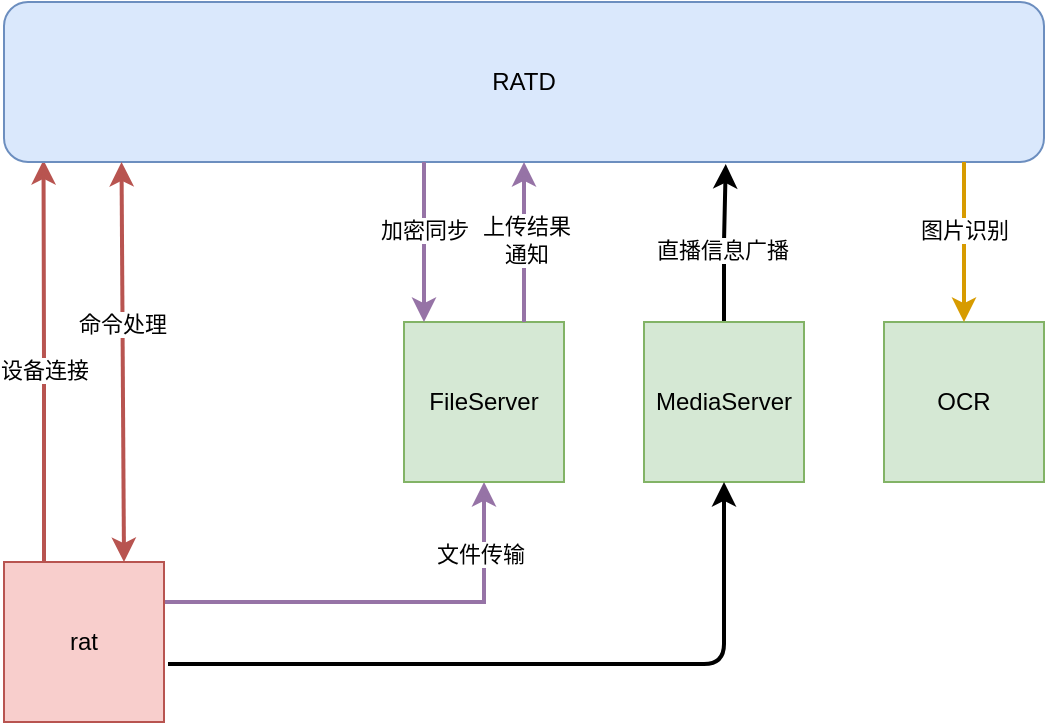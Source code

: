 <mxfile version="15.0.6" type="github">
  <diagram id="GR8ITqk0_nQ_17DC2mM3" name="第 1 页">
    <mxGraphModel dx="946" dy="619" grid="1" gridSize="10" guides="1" tooltips="1" connect="1" arrows="1" fold="1" page="1" pageScale="1" pageWidth="827" pageHeight="1169" math="0" shadow="0">
      <root>
        <mxCell id="0" />
        <mxCell id="1" parent="0" />
        <mxCell id="RpOicTaBDRD9k7s_wi3x-14" style="edgeStyle=orthogonalEdgeStyle;rounded=0;orthogonalLoop=1;jettySize=auto;html=1;entryX=0.5;entryY=1;entryDx=0;entryDy=0;fillColor=#e1d5e7;strokeColor=#9673a6;strokeWidth=2;exitX=1;exitY=0.25;exitDx=0;exitDy=0;" edge="1" parent="1" source="RpOicTaBDRD9k7s_wi3x-1" target="RpOicTaBDRD9k7s_wi3x-3">
          <mxGeometry relative="1" as="geometry" />
        </mxCell>
        <mxCell id="RpOicTaBDRD9k7s_wi3x-26" value="文件传输" style="edgeLabel;html=1;align=center;verticalAlign=middle;resizable=0;points=[];" vertex="1" connectable="0" parent="RpOicTaBDRD9k7s_wi3x-14">
          <mxGeometry x="0.675" y="2" relative="1" as="geometry">
            <mxPoint as="offset" />
          </mxGeometry>
        </mxCell>
        <mxCell id="RpOicTaBDRD9k7s_wi3x-16" style="edgeStyle=orthogonalEdgeStyle;rounded=0;orthogonalLoop=1;jettySize=auto;html=1;exitX=0.25;exitY=0;exitDx=0;exitDy=0;entryX=0.038;entryY=0.988;entryDx=0;entryDy=0;entryPerimeter=0;fillColor=#f8cecc;strokeColor=#b85450;strokeWidth=2;" edge="1" parent="1" source="RpOicTaBDRD9k7s_wi3x-1" target="RpOicTaBDRD9k7s_wi3x-6">
          <mxGeometry relative="1" as="geometry">
            <mxPoint x="160" y="440" as="targetPoint" />
          </mxGeometry>
        </mxCell>
        <mxCell id="RpOicTaBDRD9k7s_wi3x-18" value="设备连接" style="edgeLabel;html=1;align=center;verticalAlign=middle;resizable=0;points=[];" vertex="1" connectable="0" parent="RpOicTaBDRD9k7s_wi3x-16">
          <mxGeometry x="-0.042" relative="1" as="geometry">
            <mxPoint as="offset" />
          </mxGeometry>
        </mxCell>
        <mxCell id="RpOicTaBDRD9k7s_wi3x-1" value="rat" style="whiteSpace=wrap;html=1;aspect=fixed;fillColor=#f8cecc;strokeColor=#b85450;" vertex="1" parent="1">
          <mxGeometry x="140" y="630" width="80" height="80" as="geometry" />
        </mxCell>
        <mxCell id="RpOicTaBDRD9k7s_wi3x-3" value="FileServer" style="whiteSpace=wrap;html=1;aspect=fixed;fillColor=#d5e8d4;strokeColor=#82b366;" vertex="1" parent="1">
          <mxGeometry x="340" y="510" width="80" height="80" as="geometry" />
        </mxCell>
        <mxCell id="RpOicTaBDRD9k7s_wi3x-23" style="edgeStyle=orthogonalEdgeStyle;rounded=0;orthogonalLoop=1;jettySize=auto;html=1;entryX=0.694;entryY=1.013;entryDx=0;entryDy=0;entryPerimeter=0;strokeWidth=2;" edge="1" parent="1" source="RpOicTaBDRD9k7s_wi3x-4" target="RpOicTaBDRD9k7s_wi3x-6">
          <mxGeometry relative="1" as="geometry">
            <mxPoint x="498" y="434" as="targetPoint" />
          </mxGeometry>
        </mxCell>
        <mxCell id="RpOicTaBDRD9k7s_wi3x-27" value="直播信息广播" style="edgeLabel;html=1;align=center;verticalAlign=middle;resizable=0;points=[];" vertex="1" connectable="0" parent="RpOicTaBDRD9k7s_wi3x-23">
          <mxGeometry x="-0.098" y="1" relative="1" as="geometry">
            <mxPoint as="offset" />
          </mxGeometry>
        </mxCell>
        <mxCell id="RpOicTaBDRD9k7s_wi3x-4" value="MediaServer" style="whiteSpace=wrap;html=1;aspect=fixed;fillColor=#d5e8d4;strokeColor=#82b366;" vertex="1" parent="1">
          <mxGeometry x="460" y="510" width="80" height="80" as="geometry" />
        </mxCell>
        <mxCell id="RpOicTaBDRD9k7s_wi3x-5" value="OCR" style="whiteSpace=wrap;html=1;aspect=fixed;fillColor=#d5e8d4;strokeColor=#82b366;" vertex="1" parent="1">
          <mxGeometry x="580" y="510" width="80" height="80" as="geometry" />
        </mxCell>
        <mxCell id="RpOicTaBDRD9k7s_wi3x-6" value="RATD" style="rounded=1;whiteSpace=wrap;html=1;fillColor=#dae8fc;strokeColor=#6c8ebf;" vertex="1" parent="1">
          <mxGeometry x="140" y="350" width="520" height="80" as="geometry" />
        </mxCell>
        <mxCell id="RpOicTaBDRD9k7s_wi3x-19" value="" style="endArrow=classic;startArrow=classic;html=1;exitX=0.75;exitY=0;exitDx=0;exitDy=0;entryX=0.113;entryY=1;entryDx=0;entryDy=0;entryPerimeter=0;fillColor=#f8cecc;strokeColor=#b85450;strokeWidth=2;" edge="1" parent="1" source="RpOicTaBDRD9k7s_wi3x-1" target="RpOicTaBDRD9k7s_wi3x-6">
          <mxGeometry width="50" height="50" relative="1" as="geometry">
            <mxPoint x="190" y="570" as="sourcePoint" />
            <mxPoint x="240" y="520" as="targetPoint" />
          </mxGeometry>
        </mxCell>
        <mxCell id="RpOicTaBDRD9k7s_wi3x-42" value="命令处理" style="edgeLabel;html=1;align=center;verticalAlign=middle;resizable=0;points=[];" vertex="1" connectable="0" parent="RpOicTaBDRD9k7s_wi3x-19">
          <mxGeometry x="0.19" y="1" relative="1" as="geometry">
            <mxPoint as="offset" />
          </mxGeometry>
        </mxCell>
        <mxCell id="RpOicTaBDRD9k7s_wi3x-22" value="" style="endArrow=classic;html=1;entryX=0.5;entryY=0;entryDx=0;entryDy=0;fillColor=#ffe6cc;strokeColor=#d79b00;strokeWidth=2;" edge="1" parent="1" target="RpOicTaBDRD9k7s_wi3x-5">
          <mxGeometry width="50" height="50" relative="1" as="geometry">
            <mxPoint x="620" y="430" as="sourcePoint" />
            <mxPoint x="650" y="430" as="targetPoint" />
          </mxGeometry>
        </mxCell>
        <mxCell id="RpOicTaBDRD9k7s_wi3x-28" value="图片识别" style="edgeLabel;html=1;align=center;verticalAlign=middle;resizable=0;points=[];" vertex="1" connectable="0" parent="RpOicTaBDRD9k7s_wi3x-22">
          <mxGeometry x="-0.15" relative="1" as="geometry">
            <mxPoint as="offset" />
          </mxGeometry>
        </mxCell>
        <mxCell id="RpOicTaBDRD9k7s_wi3x-30" value="" style="endArrow=classic;html=1;entryX=0.5;entryY=0;entryDx=0;entryDy=0;strokeWidth=2;fillColor=#e1d5e7;strokeColor=#9673a6;" edge="1" parent="1">
          <mxGeometry width="50" height="50" relative="1" as="geometry">
            <mxPoint x="350" y="430" as="sourcePoint" />
            <mxPoint x="350" y="510" as="targetPoint" />
          </mxGeometry>
        </mxCell>
        <mxCell id="RpOicTaBDRD9k7s_wi3x-31" value="加密同步" style="edgeLabel;html=1;align=center;verticalAlign=middle;resizable=0;points=[];" vertex="1" connectable="0" parent="RpOicTaBDRD9k7s_wi3x-30">
          <mxGeometry x="-0.15" relative="1" as="geometry">
            <mxPoint as="offset" />
          </mxGeometry>
        </mxCell>
        <mxCell id="RpOicTaBDRD9k7s_wi3x-38" value="" style="endArrow=classic;html=1;exitX=0.75;exitY=0;exitDx=0;exitDy=0;entryX=0.5;entryY=1;entryDx=0;entryDy=0;fillColor=#e1d5e7;strokeColor=#9673a6;strokeWidth=2;" edge="1" parent="1" source="RpOicTaBDRD9k7s_wi3x-3" target="RpOicTaBDRD9k7s_wi3x-6">
          <mxGeometry width="50" height="50" relative="1" as="geometry">
            <mxPoint x="370" y="510" as="sourcePoint" />
            <mxPoint x="420" y="460" as="targetPoint" />
          </mxGeometry>
        </mxCell>
        <mxCell id="RpOicTaBDRD9k7s_wi3x-39" value="上传结果&lt;br&gt;通知" style="edgeLabel;html=1;align=center;verticalAlign=middle;resizable=0;points=[];" vertex="1" connectable="0" parent="RpOicTaBDRD9k7s_wi3x-38">
          <mxGeometry x="0.025" y="-1" relative="1" as="geometry">
            <mxPoint as="offset" />
          </mxGeometry>
        </mxCell>
        <mxCell id="RpOicTaBDRD9k7s_wi3x-40" value="" style="endArrow=classic;html=1;strokeWidth=2;exitX=1.025;exitY=0.638;exitDx=0;exitDy=0;exitPerimeter=0;entryX=0.5;entryY=1;entryDx=0;entryDy=0;" edge="1" parent="1" source="RpOicTaBDRD9k7s_wi3x-1" target="RpOicTaBDRD9k7s_wi3x-4">
          <mxGeometry width="50" height="50" relative="1" as="geometry">
            <mxPoint x="230" y="740" as="sourcePoint" />
            <mxPoint x="500" y="681" as="targetPoint" />
            <Array as="points">
              <mxPoint x="500" y="681" />
            </Array>
          </mxGeometry>
        </mxCell>
      </root>
    </mxGraphModel>
  </diagram>
</mxfile>
